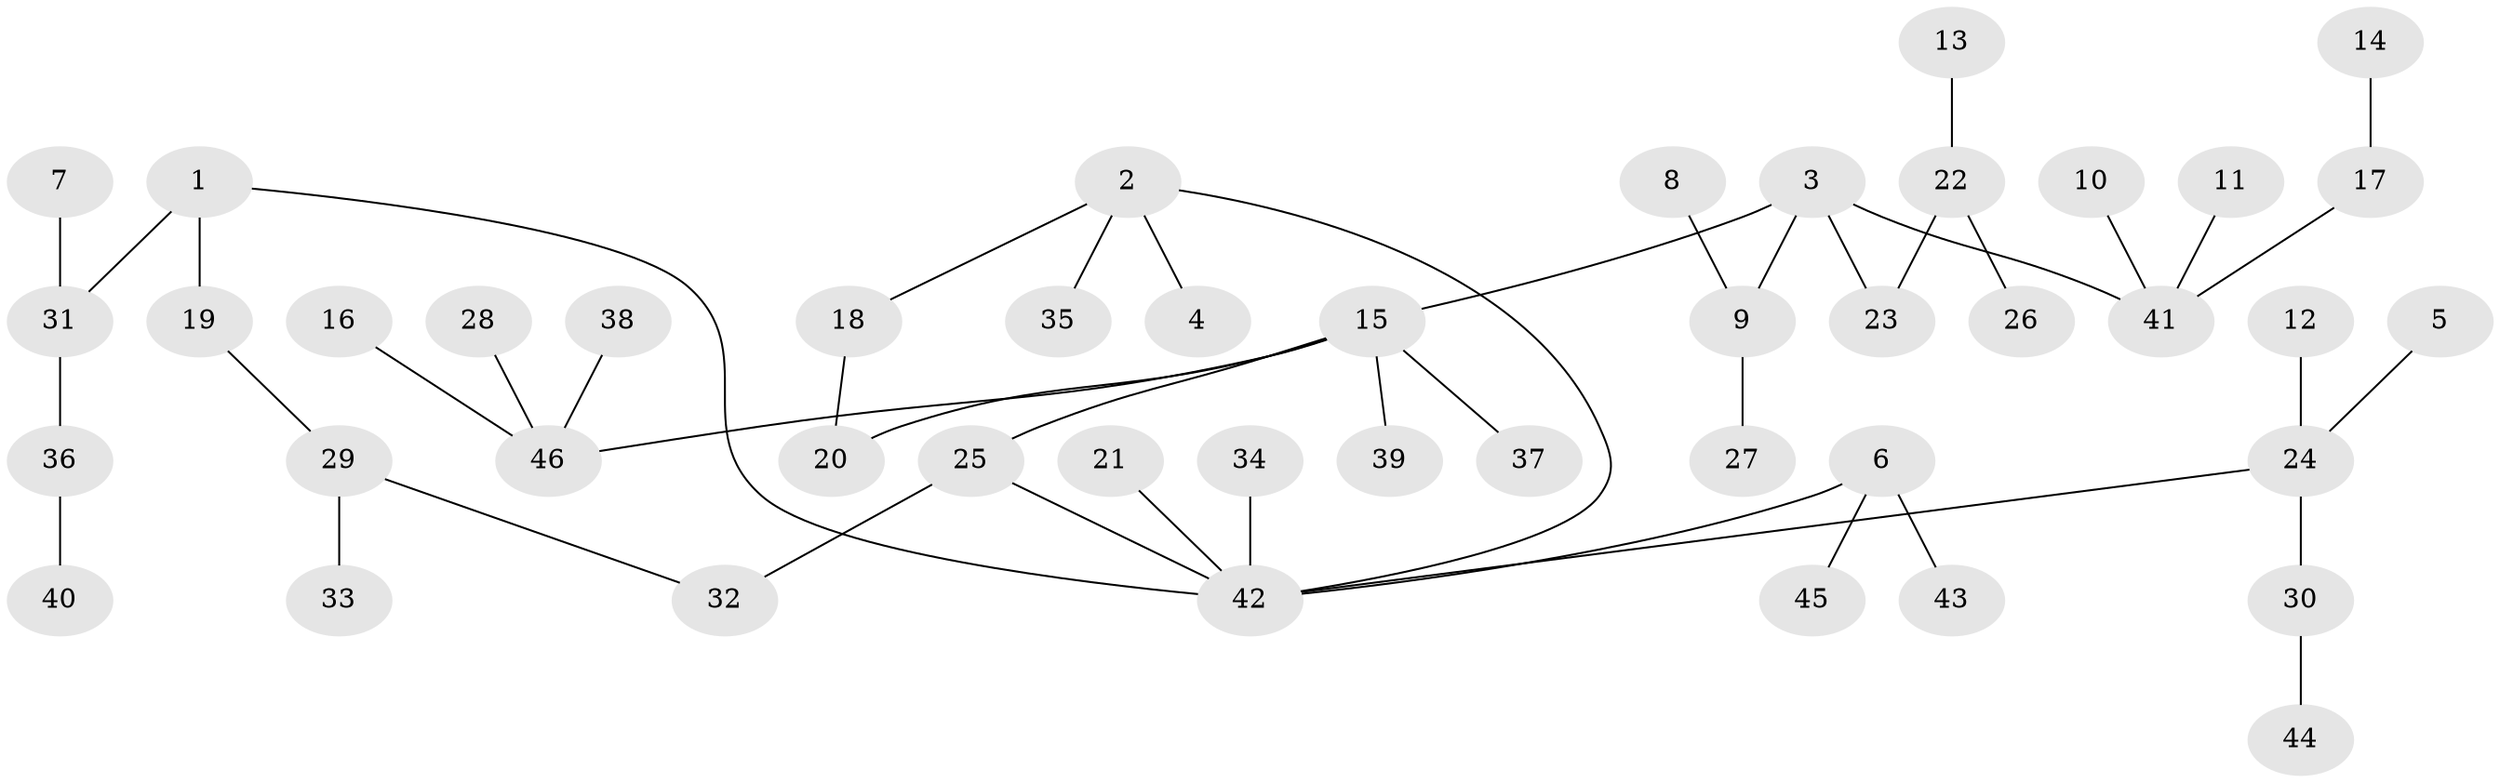 // original degree distribution, {4: 0.08791208791208792, 9: 0.01098901098901099, 3: 0.13186813186813187, 6: 0.01098901098901099, 7: 0.01098901098901099, 2: 0.1978021978021978, 5: 0.02197802197802198, 1: 0.5274725274725275}
// Generated by graph-tools (version 1.1) at 2025/01/03/09/25 03:01:01]
// undirected, 46 vertices, 47 edges
graph export_dot {
graph [start="1"]
  node [color=gray90,style=filled];
  1;
  2;
  3;
  4;
  5;
  6;
  7;
  8;
  9;
  10;
  11;
  12;
  13;
  14;
  15;
  16;
  17;
  18;
  19;
  20;
  21;
  22;
  23;
  24;
  25;
  26;
  27;
  28;
  29;
  30;
  31;
  32;
  33;
  34;
  35;
  36;
  37;
  38;
  39;
  40;
  41;
  42;
  43;
  44;
  45;
  46;
  1 -- 19 [weight=1.0];
  1 -- 31 [weight=1.0];
  1 -- 42 [weight=1.0];
  2 -- 4 [weight=1.0];
  2 -- 18 [weight=1.0];
  2 -- 35 [weight=1.0];
  2 -- 42 [weight=1.0];
  3 -- 9 [weight=1.0];
  3 -- 15 [weight=1.0];
  3 -- 23 [weight=1.0];
  3 -- 41 [weight=1.0];
  5 -- 24 [weight=1.0];
  6 -- 42 [weight=1.0];
  6 -- 43 [weight=1.0];
  6 -- 45 [weight=1.0];
  7 -- 31 [weight=1.0];
  8 -- 9 [weight=1.0];
  9 -- 27 [weight=1.0];
  10 -- 41 [weight=1.0];
  11 -- 41 [weight=1.0];
  12 -- 24 [weight=1.0];
  13 -- 22 [weight=1.0];
  14 -- 17 [weight=1.0];
  15 -- 20 [weight=1.0];
  15 -- 25 [weight=1.0];
  15 -- 37 [weight=1.0];
  15 -- 39 [weight=1.0];
  15 -- 46 [weight=1.0];
  16 -- 46 [weight=1.0];
  17 -- 41 [weight=1.0];
  18 -- 20 [weight=1.0];
  19 -- 29 [weight=1.0];
  21 -- 42 [weight=1.0];
  22 -- 23 [weight=1.0];
  22 -- 26 [weight=1.0];
  24 -- 30 [weight=1.0];
  24 -- 42 [weight=1.0];
  25 -- 32 [weight=1.0];
  25 -- 42 [weight=1.0];
  28 -- 46 [weight=1.0];
  29 -- 32 [weight=1.0];
  29 -- 33 [weight=1.0];
  30 -- 44 [weight=1.0];
  31 -- 36 [weight=1.0];
  34 -- 42 [weight=1.0];
  36 -- 40 [weight=1.0];
  38 -- 46 [weight=1.0];
}
